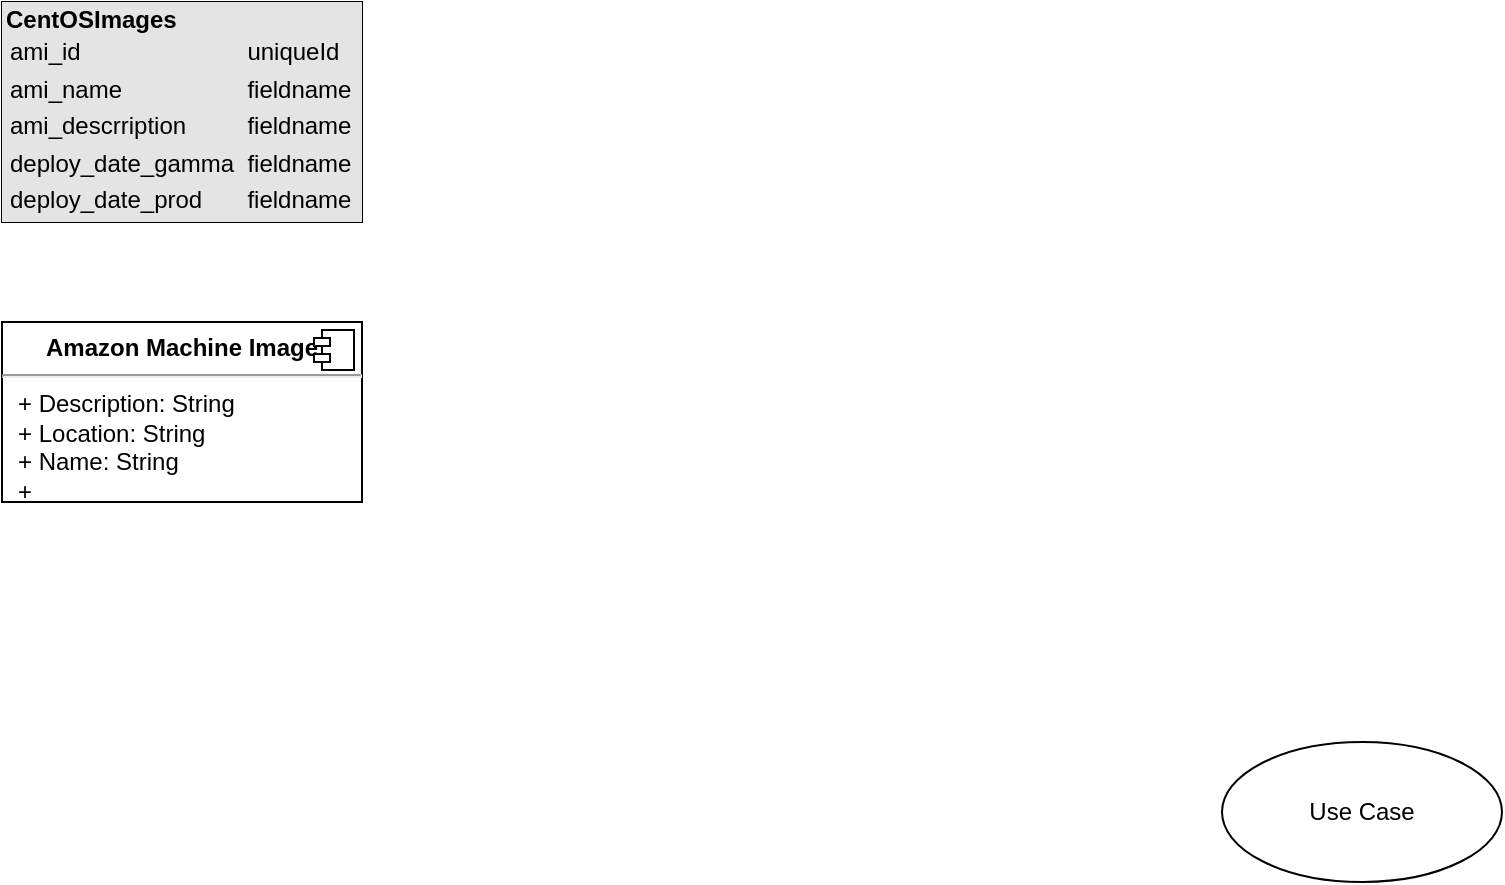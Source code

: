 <mxfile version="13.7.8" type="device" pages="2"><diagram id="bJskclE0dKkwJ5ivaQkv" name="Artifacts and Objects"><mxGraphModel dx="526" dy="593" grid="1" gridSize="10" guides="1" tooltips="1" connect="1" arrows="1" fold="1" page="1" pageScale="1" pageWidth="1100" pageHeight="850" math="0" shadow="0"><root><mxCell id="0"/><mxCell id="1" parent="0"/><mxCell id="ggcRPbC3cNFJWHxMkqMk-2" value="&lt;div style=&quot;box-sizing: border-box ; width: 100% ; background: #e4e4e4 ; padding: 2px&quot;&gt;&lt;b&gt;CentOSImages&lt;/b&gt;&lt;table cellpadding=&quot;2&quot; cellspacing=&quot;0&quot; style=&quot;font-size: 1em ; width: 100%&quot;&gt;&lt;tbody&gt;&lt;tr&gt;&lt;td&gt;ami_id&lt;/td&gt;&lt;td&gt;uniqueId&lt;/td&gt;&lt;/tr&gt;&lt;tr&gt;&lt;td&gt;ami_name&lt;br&gt;&lt;/td&gt;&lt;td&gt;fieldname&lt;/td&gt;&lt;/tr&gt;&lt;tr&gt;&lt;td&gt;ami_descrription&lt;/td&gt;&lt;td&gt;fieldname&lt;/td&gt;&lt;/tr&gt;&lt;tr&gt;&lt;td&gt;deploy_date_gamma&lt;/td&gt;&lt;td&gt;fieldname&lt;/td&gt;&lt;/tr&gt;&lt;tr&gt;&lt;td&gt;deploy_date_prod&lt;/td&gt;&lt;td&gt;fieldname&lt;/td&gt;&lt;/tr&gt;&lt;/tbody&gt;&lt;/table&gt;&lt;/div&gt;" style="verticalAlign=top;align=left;overflow=fill;html=1;" parent="1" vertex="1"><mxGeometry x="40" y="40" width="180" height="110" as="geometry"/></mxCell><mxCell id="ggcRPbC3cNFJWHxMkqMk-3" style="edgeStyle=orthogonalEdgeStyle;rounded=0;orthogonalLoop=1;jettySize=auto;html=1;exitX=0.5;exitY=1;exitDx=0;exitDy=0;" parent="1" source="ggcRPbC3cNFJWHxMkqMk-2" target="ggcRPbC3cNFJWHxMkqMk-2" edge="1"><mxGeometry relative="1" as="geometry"/></mxCell><mxCell id="ggcRPbC3cNFJWHxMkqMk-4" value="&lt;p style=&quot;margin: 0px ; margin-top: 6px ; text-align: center&quot;&gt;&lt;b&gt;Amazon Machine Image&lt;/b&gt;&lt;/p&gt;&lt;hr&gt;&lt;p style=&quot;margin: 0px ; margin-left: 8px&quot;&gt;+ Description: String&lt;br&gt;+ Location: String&lt;/p&gt;&lt;p style=&quot;margin: 0px ; margin-left: 8px&quot;&gt;+ Name: String&lt;/p&gt;&lt;p style=&quot;margin: 0px ; margin-left: 8px&quot;&gt;+&amp;nbsp;&lt;/p&gt;" style="align=left;overflow=fill;html=1;dropTarget=0;" parent="1" vertex="1"><mxGeometry x="40" y="200" width="180" height="90" as="geometry"/></mxCell><mxCell id="ggcRPbC3cNFJWHxMkqMk-5" value="" style="shape=component;jettyWidth=8;jettyHeight=4;" parent="ggcRPbC3cNFJWHxMkqMk-4" vertex="1"><mxGeometry x="1" width="20" height="20" relative="1" as="geometry"><mxPoint x="-24" y="4" as="offset"/></mxGeometry></mxCell><mxCell id="ggcRPbC3cNFJWHxMkqMk-6" value="Use Case" style="ellipse;whiteSpace=wrap;html=1;" parent="1" vertex="1"><mxGeometry x="650" y="410" width="140" height="70" as="geometry"/></mxCell></root></mxGraphModel></diagram><diagram id="pD0NXqwi8_mFZwXlGca7" name="Workflow"><mxGraphModel dx="526" dy="593" grid="1" gridSize="10" guides="1" tooltips="1" connect="1" arrows="1" fold="1" page="1" pageScale="1" pageWidth="850" pageHeight="1100" math="0" shadow="0"><root><mxCell id="BCEjPMq-nrtV_UyPFHbm-0"/><mxCell id="BCEjPMq-nrtV_UyPFHbm-1" parent="BCEjPMq-nrtV_UyPFHbm-0"/><mxCell id="BCEjPMq-nrtV_UyPFHbm-9" style="edgeStyle=orthogonalEdgeStyle;rounded=0;orthogonalLoop=1;jettySize=auto;html=1;" edge="1" parent="BCEjPMq-nrtV_UyPFHbm-1" source="BCEjPMq-nrtV_UyPFHbm-2" target="BCEjPMq-nrtV_UyPFHbm-3"><mxGeometry relative="1" as="geometry"/></mxCell><mxCell id="BCEjPMq-nrtV_UyPFHbm-2" value="Begin" style="ellipse;whiteSpace=wrap;html=1;aspect=fixed;" vertex="1" parent="BCEjPMq-nrtV_UyPFHbm-1"><mxGeometry x="40" y="40" width="40" height="40" as="geometry"/></mxCell><mxCell id="BCEjPMq-nrtV_UyPFHbm-6" value="" style="edgeStyle=orthogonalEdgeStyle;rounded=0;orthogonalLoop=1;jettySize=auto;html=1;entryX=0.5;entryY=0;entryDx=0;entryDy=0;exitX=0.5;exitY=1;exitDx=0;exitDy=0;" edge="1" parent="BCEjPMq-nrtV_UyPFHbm-1" source="BCEjPMq-nrtV_UyPFHbm-3" target="BCEjPMq-nrtV_UyPFHbm-7"><mxGeometry relative="1" as="geometry"><mxPoint x="185" y="90" as="sourcePoint"/><mxPoint x="185" y="130" as="targetPoint"/></mxGeometry></mxCell><mxCell id="BCEjPMq-nrtV_UyPFHbm-3" value="Daily check for updates on a long-running instance.&amp;nbsp;" style="rounded=1;whiteSpace=wrap;html=1;" vertex="1" parent="BCEjPMq-nrtV_UyPFHbm-1"><mxGeometry x="110" y="30" width="120" height="60" as="geometry"/></mxCell><mxCell id="BCEjPMq-nrtV_UyPFHbm-11" style="edgeStyle=orthogonalEdgeStyle;rounded=0;orthogonalLoop=1;jettySize=auto;html=1;" edge="1" parent="BCEjPMq-nrtV_UyPFHbm-1" source="BCEjPMq-nrtV_UyPFHbm-5" target="BCEjPMq-nrtV_UyPFHbm-12"><mxGeometry relative="1" as="geometry"><mxPoint x="320" y="270" as="targetPoint"/></mxGeometry></mxCell><mxCell id="BCEjPMq-nrtV_UyPFHbm-5" value="Send SNS notification that updates are available" style="rounded=1;whiteSpace=wrap;html=1;" vertex="1" parent="BCEjPMq-nrtV_UyPFHbm-1"><mxGeometry x="110" y="240" width="120" height="60" as="geometry"/></mxCell><mxCell id="BCEjPMq-nrtV_UyPFHbm-8" value="No" style="edgeStyle=orthogonalEdgeStyle;rounded=0;orthogonalLoop=1;jettySize=auto;html=1;entryX=1;entryY=0.5;entryDx=0;entryDy=0;exitX=1;exitY=0.5;exitDx=0;exitDy=0;" edge="1" parent="BCEjPMq-nrtV_UyPFHbm-1" source="BCEjPMq-nrtV_UyPFHbm-7" target="BCEjPMq-nrtV_UyPFHbm-3"><mxGeometry relative="1" as="geometry"><Array as="points"><mxPoint x="270" y="170"/><mxPoint x="270" y="60"/></Array></mxGeometry></mxCell><mxCell id="BCEjPMq-nrtV_UyPFHbm-10" style="edgeStyle=orthogonalEdgeStyle;rounded=0;orthogonalLoop=1;jettySize=auto;html=1;entryX=0.5;entryY=0;entryDx=0;entryDy=0;" edge="1" parent="BCEjPMq-nrtV_UyPFHbm-1" source="BCEjPMq-nrtV_UyPFHbm-7" target="BCEjPMq-nrtV_UyPFHbm-5"><mxGeometry relative="1" as="geometry"/></mxCell><mxCell id="BCEjPMq-nrtV_UyPFHbm-7" value="Updates available?" style="rhombus;whiteSpace=wrap;html=1;" vertex="1" parent="BCEjPMq-nrtV_UyPFHbm-1"><mxGeometry x="130" y="130" width="80" height="80" as="geometry"/></mxCell><mxCell id="BCEjPMq-nrtV_UyPFHbm-12" value="&amp;nbsp; &amp;nbsp; Copy Images &lt;br&gt;to account" style="shape=step;perimeter=stepPerimeter;whiteSpace=wrap;html=1;fixedSize=1;" vertex="1" parent="BCEjPMq-nrtV_UyPFHbm-1"><mxGeometry x="120" y="340" width="100" height="60" as="geometry"/></mxCell><mxCell id="BCEjPMq-nrtV_UyPFHbm-13" value="Update &lt;br&gt;Im&lt;span style=&quot;color: rgba(0 , 0 , 0 , 0) ; font-family: monospace ; font-size: 0px&quot;&gt;%3CmxGraphModel%3E%3Croot%3E%3CmxCell%20id%3D%220%22%2F%3E%3CmxCell%20id%3D%221%22%20parent%3D%220%22%2F%3E%3CmxCell%20id%3D%222%22%20value%3D%22Copy%20Images%20to%20account%22%20style%3D%22shape%3Dstep%3Bperimeter%3DstepPerimeter%3BwhiteSpace%3Dwrap%3Bhtml%3D1%3BfixedSize%3D1%3B%22%20vertex%3D%221%22%20parent%3D%221%22%3E%3CmxGeometry%20x%3D%22260%22%20y%3D%22240%22%20width%3D%22100%22%20height%3D%2260%22%20as%3D%22geometry%22%2F%3E%3C%2FmxCell%3E%3C%2Froot%3E%3C%2FmxGraphModel%3E&lt;/span&gt;ages" style="shape=step;perimeter=stepPerimeter;whiteSpace=wrap;html=1;fixedSize=1;" vertex="1" parent="BCEjPMq-nrtV_UyPFHbm-1"><mxGeometry x="200" y="340" width="100" height="60" as="geometry"/></mxCell><mxCell id="BCEjPMq-nrtV_UyPFHbm-15" value="Publish&lt;br&gt;Document" style="shape=step;perimeter=stepPerimeter;whiteSpace=wrap;html=1;fixedSize=1;" vertex="1" parent="BCEjPMq-nrtV_UyPFHbm-1"><mxGeometry x="280" y="340" width="100" height="60" as="geometry"/></mxCell></root></mxGraphModel></diagram></mxfile>